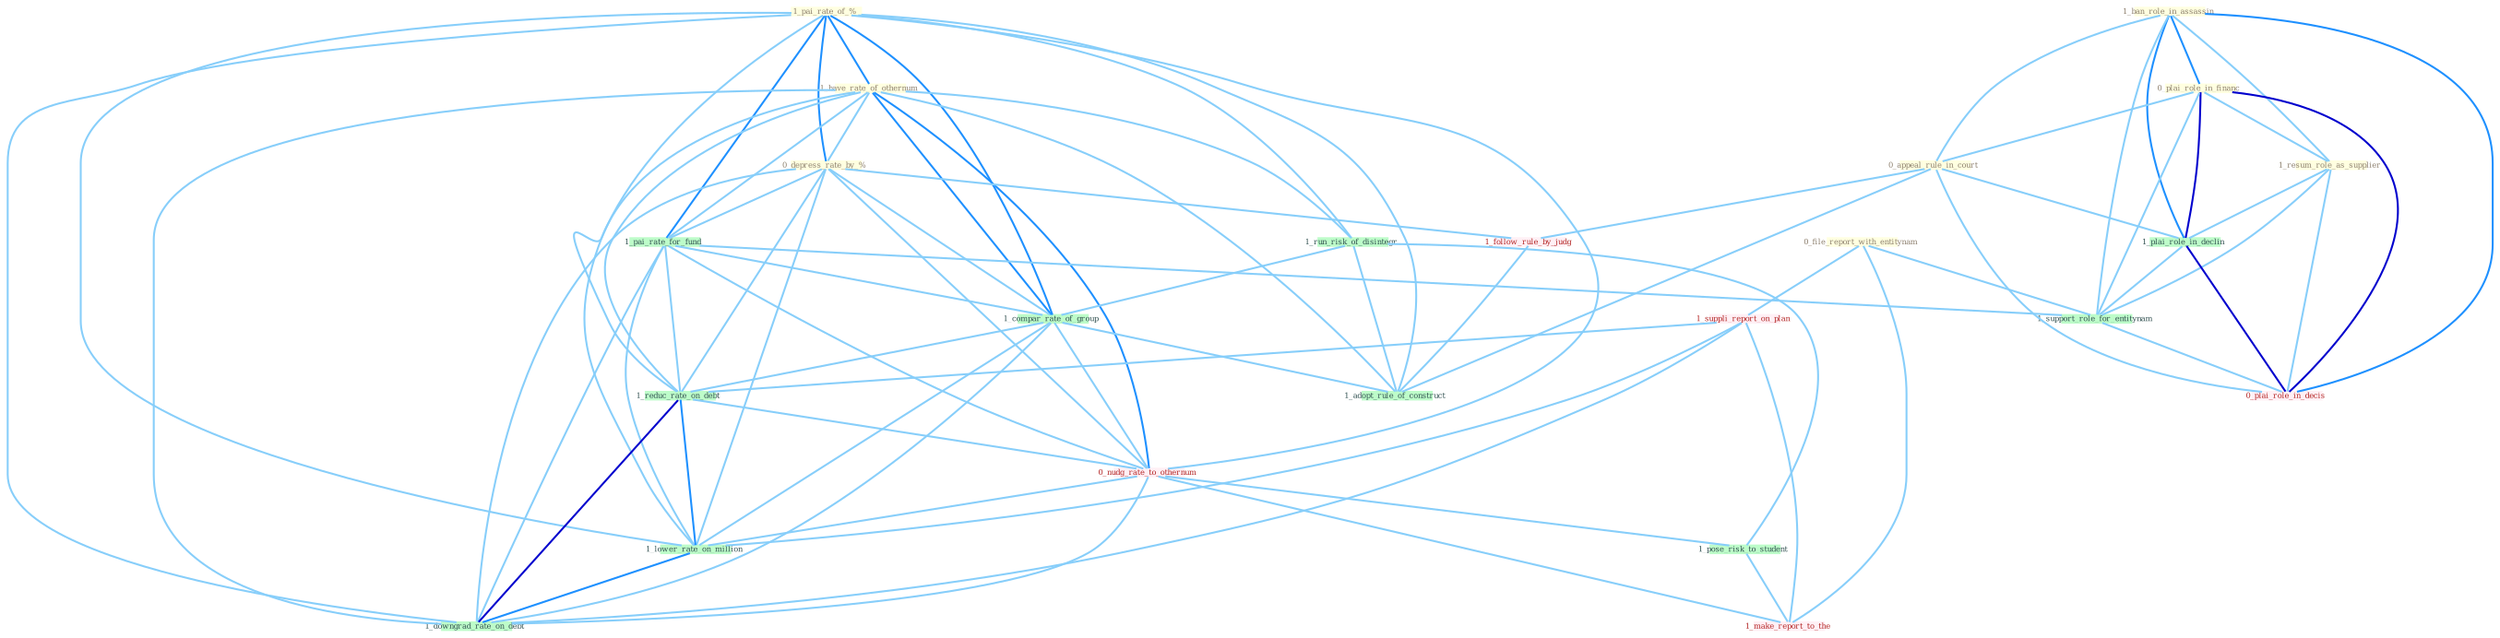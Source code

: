 Graph G{ 
    node
    [shape=polygon,style=filled,width=.5,height=.06,color="#BDFCC9",fixedsize=true,fontsize=4,
    fontcolor="#2f4f4f"];
    {node
    [color="#ffffe0", fontcolor="#8b7d6b"] "1_pai_rate_of_% " "1_ban_role_in_assassin " "1_have_rate_of_othernum " "0_plai_role_in_financ " "0_depress_rate_by_% " "1_resum_role_as_supplier " "0_file_report_with_entitynam " "0_appeal_rule_in_court "}
{node [color="#fff0f5", fontcolor="#b22222"] "1_suppli_report_on_plan " "1_follow_rule_by_judg " "0_nudg_rate_to_othernum " "0_plai_role_in_decis " "1_make_report_to_the "}
edge [color="#B0E2FF"];

	"1_pai_rate_of_% " -- "1_have_rate_of_othernum " [w="2", color="#1e90ff" , len=0.8];
	"1_pai_rate_of_% " -- "0_depress_rate_by_% " [w="2", color="#1e90ff" , len=0.8];
	"1_pai_rate_of_% " -- "1_run_risk_of_disintegr " [w="1", color="#87cefa" ];
	"1_pai_rate_of_% " -- "1_pai_rate_for_fund " [w="2", color="#1e90ff" , len=0.8];
	"1_pai_rate_of_% " -- "1_compar_rate_of_group " [w="2", color="#1e90ff" , len=0.8];
	"1_pai_rate_of_% " -- "1_reduc_rate_on_debt " [w="1", color="#87cefa" ];
	"1_pai_rate_of_% " -- "0_nudg_rate_to_othernum " [w="1", color="#87cefa" ];
	"1_pai_rate_of_% " -- "1_adopt_rule_of_construct " [w="1", color="#87cefa" ];
	"1_pai_rate_of_% " -- "1_lower_rate_on_million " [w="1", color="#87cefa" ];
	"1_pai_rate_of_% " -- "1_downgrad_rate_on_debt " [w="1", color="#87cefa" ];
	"1_ban_role_in_assassin " -- "0_plai_role_in_financ " [w="2", color="#1e90ff" , len=0.8];
	"1_ban_role_in_assassin " -- "1_resum_role_as_supplier " [w="1", color="#87cefa" ];
	"1_ban_role_in_assassin " -- "0_appeal_rule_in_court " [w="1", color="#87cefa" ];
	"1_ban_role_in_assassin " -- "1_plai_role_in_declin " [w="2", color="#1e90ff" , len=0.8];
	"1_ban_role_in_assassin " -- "1_support_role_for_entitynam " [w="1", color="#87cefa" ];
	"1_ban_role_in_assassin " -- "0_plai_role_in_decis " [w="2", color="#1e90ff" , len=0.8];
	"1_have_rate_of_othernum " -- "0_depress_rate_by_% " [w="1", color="#87cefa" ];
	"1_have_rate_of_othernum " -- "1_run_risk_of_disintegr " [w="1", color="#87cefa" ];
	"1_have_rate_of_othernum " -- "1_pai_rate_for_fund " [w="1", color="#87cefa" ];
	"1_have_rate_of_othernum " -- "1_compar_rate_of_group " [w="2", color="#1e90ff" , len=0.8];
	"1_have_rate_of_othernum " -- "1_reduc_rate_on_debt " [w="1", color="#87cefa" ];
	"1_have_rate_of_othernum " -- "0_nudg_rate_to_othernum " [w="2", color="#1e90ff" , len=0.8];
	"1_have_rate_of_othernum " -- "1_adopt_rule_of_construct " [w="1", color="#87cefa" ];
	"1_have_rate_of_othernum " -- "1_lower_rate_on_million " [w="1", color="#87cefa" ];
	"1_have_rate_of_othernum " -- "1_downgrad_rate_on_debt " [w="1", color="#87cefa" ];
	"0_plai_role_in_financ " -- "1_resum_role_as_supplier " [w="1", color="#87cefa" ];
	"0_plai_role_in_financ " -- "0_appeal_rule_in_court " [w="1", color="#87cefa" ];
	"0_plai_role_in_financ " -- "1_plai_role_in_declin " [w="3", color="#0000cd" , len=0.6];
	"0_plai_role_in_financ " -- "1_support_role_for_entitynam " [w="1", color="#87cefa" ];
	"0_plai_role_in_financ " -- "0_plai_role_in_decis " [w="3", color="#0000cd" , len=0.6];
	"0_depress_rate_by_% " -- "1_pai_rate_for_fund " [w="1", color="#87cefa" ];
	"0_depress_rate_by_% " -- "1_follow_rule_by_judg " [w="1", color="#87cefa" ];
	"0_depress_rate_by_% " -- "1_compar_rate_of_group " [w="1", color="#87cefa" ];
	"0_depress_rate_by_% " -- "1_reduc_rate_on_debt " [w="1", color="#87cefa" ];
	"0_depress_rate_by_% " -- "0_nudg_rate_to_othernum " [w="1", color="#87cefa" ];
	"0_depress_rate_by_% " -- "1_lower_rate_on_million " [w="1", color="#87cefa" ];
	"0_depress_rate_by_% " -- "1_downgrad_rate_on_debt " [w="1", color="#87cefa" ];
	"1_resum_role_as_supplier " -- "1_plai_role_in_declin " [w="1", color="#87cefa" ];
	"1_resum_role_as_supplier " -- "1_support_role_for_entitynam " [w="1", color="#87cefa" ];
	"1_resum_role_as_supplier " -- "0_plai_role_in_decis " [w="1", color="#87cefa" ];
	"0_file_report_with_entitynam " -- "1_suppli_report_on_plan " [w="1", color="#87cefa" ];
	"0_file_report_with_entitynam " -- "1_support_role_for_entitynam " [w="1", color="#87cefa" ];
	"0_file_report_with_entitynam " -- "1_make_report_to_the " [w="1", color="#87cefa" ];
	"0_appeal_rule_in_court " -- "1_plai_role_in_declin " [w="1", color="#87cefa" ];
	"0_appeal_rule_in_court " -- "1_follow_rule_by_judg " [w="1", color="#87cefa" ];
	"0_appeal_rule_in_court " -- "0_plai_role_in_decis " [w="1", color="#87cefa" ];
	"0_appeal_rule_in_court " -- "1_adopt_rule_of_construct " [w="1", color="#87cefa" ];
	"1_run_risk_of_disintegr " -- "1_compar_rate_of_group " [w="1", color="#87cefa" ];
	"1_run_risk_of_disintegr " -- "1_pose_risk_to_student " [w="1", color="#87cefa" ];
	"1_run_risk_of_disintegr " -- "1_adopt_rule_of_construct " [w="1", color="#87cefa" ];
	"1_plai_role_in_declin " -- "1_support_role_for_entitynam " [w="1", color="#87cefa" ];
	"1_plai_role_in_declin " -- "0_plai_role_in_decis " [w="3", color="#0000cd" , len=0.6];
	"1_suppli_report_on_plan " -- "1_reduc_rate_on_debt " [w="1", color="#87cefa" ];
	"1_suppli_report_on_plan " -- "1_lower_rate_on_million " [w="1", color="#87cefa" ];
	"1_suppli_report_on_plan " -- "1_downgrad_rate_on_debt " [w="1", color="#87cefa" ];
	"1_suppli_report_on_plan " -- "1_make_report_to_the " [w="1", color="#87cefa" ];
	"1_pai_rate_for_fund " -- "1_compar_rate_of_group " [w="1", color="#87cefa" ];
	"1_pai_rate_for_fund " -- "1_reduc_rate_on_debt " [w="1", color="#87cefa" ];
	"1_pai_rate_for_fund " -- "0_nudg_rate_to_othernum " [w="1", color="#87cefa" ];
	"1_pai_rate_for_fund " -- "1_support_role_for_entitynam " [w="1", color="#87cefa" ];
	"1_pai_rate_for_fund " -- "1_lower_rate_on_million " [w="1", color="#87cefa" ];
	"1_pai_rate_for_fund " -- "1_downgrad_rate_on_debt " [w="1", color="#87cefa" ];
	"1_follow_rule_by_judg " -- "1_adopt_rule_of_construct " [w="1", color="#87cefa" ];
	"1_compar_rate_of_group " -- "1_reduc_rate_on_debt " [w="1", color="#87cefa" ];
	"1_compar_rate_of_group " -- "0_nudg_rate_to_othernum " [w="1", color="#87cefa" ];
	"1_compar_rate_of_group " -- "1_adopt_rule_of_construct " [w="1", color="#87cefa" ];
	"1_compar_rate_of_group " -- "1_lower_rate_on_million " [w="1", color="#87cefa" ];
	"1_compar_rate_of_group " -- "1_downgrad_rate_on_debt " [w="1", color="#87cefa" ];
	"1_reduc_rate_on_debt " -- "0_nudg_rate_to_othernum " [w="1", color="#87cefa" ];
	"1_reduc_rate_on_debt " -- "1_lower_rate_on_million " [w="2", color="#1e90ff" , len=0.8];
	"1_reduc_rate_on_debt " -- "1_downgrad_rate_on_debt " [w="3", color="#0000cd" , len=0.6];
	"0_nudg_rate_to_othernum " -- "1_pose_risk_to_student " [w="1", color="#87cefa" ];
	"0_nudg_rate_to_othernum " -- "1_lower_rate_on_million " [w="1", color="#87cefa" ];
	"0_nudg_rate_to_othernum " -- "1_downgrad_rate_on_debt " [w="1", color="#87cefa" ];
	"0_nudg_rate_to_othernum " -- "1_make_report_to_the " [w="1", color="#87cefa" ];
	"1_support_role_for_entitynam " -- "0_plai_role_in_decis " [w="1", color="#87cefa" ];
	"1_pose_risk_to_student " -- "1_make_report_to_the " [w="1", color="#87cefa" ];
	"1_lower_rate_on_million " -- "1_downgrad_rate_on_debt " [w="2", color="#1e90ff" , len=0.8];
}
